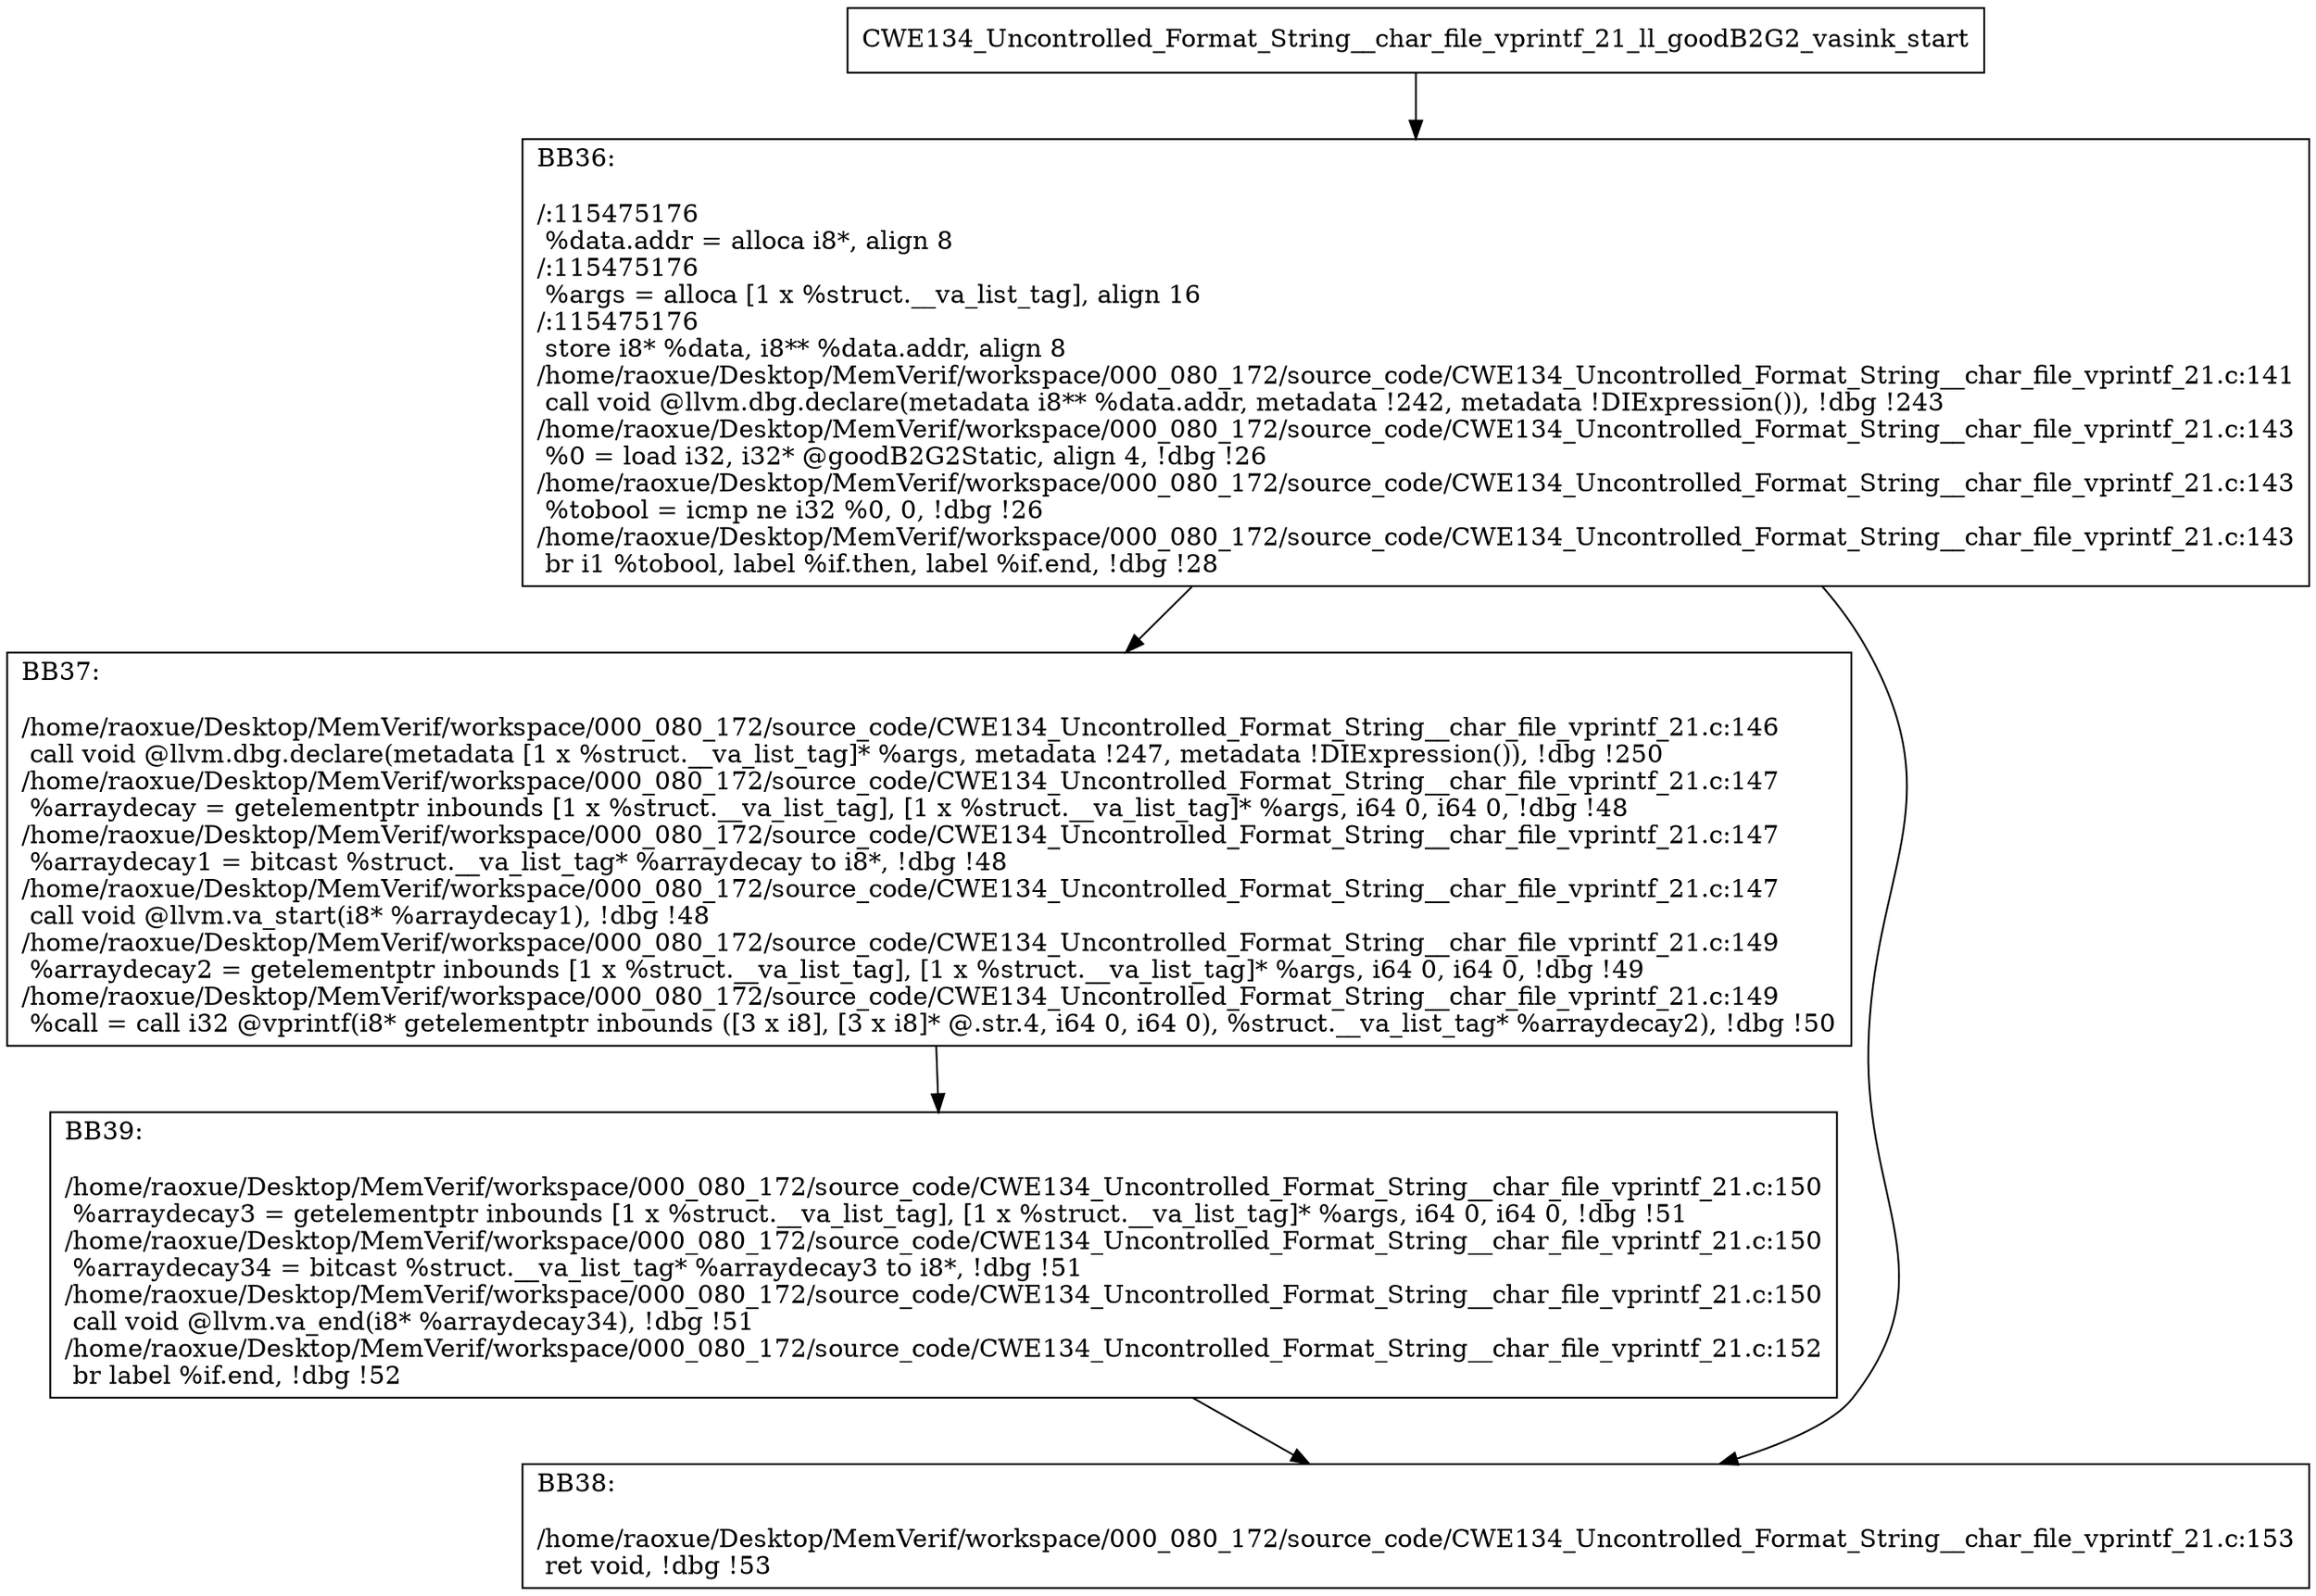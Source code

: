 digraph "CFG for'CWE134_Uncontrolled_Format_String__char_file_vprintf_21_ll_goodB2G2_vasink' function" {
	BBCWE134_Uncontrolled_Format_String__char_file_vprintf_21_ll_goodB2G2_vasink_start[shape=record,label="{CWE134_Uncontrolled_Format_String__char_file_vprintf_21_ll_goodB2G2_vasink_start}"];
	BBCWE134_Uncontrolled_Format_String__char_file_vprintf_21_ll_goodB2G2_vasink_start-> CWE134_Uncontrolled_Format_String__char_file_vprintf_21_ll_goodB2G2_vasinkBB36;
	CWE134_Uncontrolled_Format_String__char_file_vprintf_21_ll_goodB2G2_vasinkBB36 [shape=record, label="{BB36:\l\l/:115475176\l
  %data.addr = alloca i8*, align 8\l
/:115475176\l
  %args = alloca [1 x %struct.__va_list_tag], align 16\l
/:115475176\l
  store i8* %data, i8** %data.addr, align 8\l
/home/raoxue/Desktop/MemVerif/workspace/000_080_172/source_code/CWE134_Uncontrolled_Format_String__char_file_vprintf_21.c:141\l
  call void @llvm.dbg.declare(metadata i8** %data.addr, metadata !242, metadata !DIExpression()), !dbg !243\l
/home/raoxue/Desktop/MemVerif/workspace/000_080_172/source_code/CWE134_Uncontrolled_Format_String__char_file_vprintf_21.c:143\l
  %0 = load i32, i32* @goodB2G2Static, align 4, !dbg !26\l
/home/raoxue/Desktop/MemVerif/workspace/000_080_172/source_code/CWE134_Uncontrolled_Format_String__char_file_vprintf_21.c:143\l
  %tobool = icmp ne i32 %0, 0, !dbg !26\l
/home/raoxue/Desktop/MemVerif/workspace/000_080_172/source_code/CWE134_Uncontrolled_Format_String__char_file_vprintf_21.c:143\l
  br i1 %tobool, label %if.then, label %if.end, !dbg !28\l
}"];
	CWE134_Uncontrolled_Format_String__char_file_vprintf_21_ll_goodB2G2_vasinkBB36-> CWE134_Uncontrolled_Format_String__char_file_vprintf_21_ll_goodB2G2_vasinkBB37;
	CWE134_Uncontrolled_Format_String__char_file_vprintf_21_ll_goodB2G2_vasinkBB36-> CWE134_Uncontrolled_Format_String__char_file_vprintf_21_ll_goodB2G2_vasinkBB38;
	CWE134_Uncontrolled_Format_String__char_file_vprintf_21_ll_goodB2G2_vasinkBB37 [shape=record, label="{BB37:\l\l/home/raoxue/Desktop/MemVerif/workspace/000_080_172/source_code/CWE134_Uncontrolled_Format_String__char_file_vprintf_21.c:146\l
  call void @llvm.dbg.declare(metadata [1 x %struct.__va_list_tag]* %args, metadata !247, metadata !DIExpression()), !dbg !250\l
/home/raoxue/Desktop/MemVerif/workspace/000_080_172/source_code/CWE134_Uncontrolled_Format_String__char_file_vprintf_21.c:147\l
  %arraydecay = getelementptr inbounds [1 x %struct.__va_list_tag], [1 x %struct.__va_list_tag]* %args, i64 0, i64 0, !dbg !48\l
/home/raoxue/Desktop/MemVerif/workspace/000_080_172/source_code/CWE134_Uncontrolled_Format_String__char_file_vprintf_21.c:147\l
  %arraydecay1 = bitcast %struct.__va_list_tag* %arraydecay to i8*, !dbg !48\l
/home/raoxue/Desktop/MemVerif/workspace/000_080_172/source_code/CWE134_Uncontrolled_Format_String__char_file_vprintf_21.c:147\l
  call void @llvm.va_start(i8* %arraydecay1), !dbg !48\l
/home/raoxue/Desktop/MemVerif/workspace/000_080_172/source_code/CWE134_Uncontrolled_Format_String__char_file_vprintf_21.c:149\l
  %arraydecay2 = getelementptr inbounds [1 x %struct.__va_list_tag], [1 x %struct.__va_list_tag]* %args, i64 0, i64 0, !dbg !49\l
/home/raoxue/Desktop/MemVerif/workspace/000_080_172/source_code/CWE134_Uncontrolled_Format_String__char_file_vprintf_21.c:149\l
  %call = call i32 @vprintf(i8* getelementptr inbounds ([3 x i8], [3 x i8]* @.str.4, i64 0, i64 0), %struct.__va_list_tag* %arraydecay2), !dbg !50\l
}"];
	CWE134_Uncontrolled_Format_String__char_file_vprintf_21_ll_goodB2G2_vasinkBB37-> CWE134_Uncontrolled_Format_String__char_file_vprintf_21_ll_goodB2G2_vasinkBB39;
	CWE134_Uncontrolled_Format_String__char_file_vprintf_21_ll_goodB2G2_vasinkBB39 [shape=record, label="{BB39:\l\l/home/raoxue/Desktop/MemVerif/workspace/000_080_172/source_code/CWE134_Uncontrolled_Format_String__char_file_vprintf_21.c:150\l
  %arraydecay3 = getelementptr inbounds [1 x %struct.__va_list_tag], [1 x %struct.__va_list_tag]* %args, i64 0, i64 0, !dbg !51\l
/home/raoxue/Desktop/MemVerif/workspace/000_080_172/source_code/CWE134_Uncontrolled_Format_String__char_file_vprintf_21.c:150\l
  %arraydecay34 = bitcast %struct.__va_list_tag* %arraydecay3 to i8*, !dbg !51\l
/home/raoxue/Desktop/MemVerif/workspace/000_080_172/source_code/CWE134_Uncontrolled_Format_String__char_file_vprintf_21.c:150\l
  call void @llvm.va_end(i8* %arraydecay34), !dbg !51\l
/home/raoxue/Desktop/MemVerif/workspace/000_080_172/source_code/CWE134_Uncontrolled_Format_String__char_file_vprintf_21.c:152\l
  br label %if.end, !dbg !52\l
}"];
	CWE134_Uncontrolled_Format_String__char_file_vprintf_21_ll_goodB2G2_vasinkBB39-> CWE134_Uncontrolled_Format_String__char_file_vprintf_21_ll_goodB2G2_vasinkBB38;
	CWE134_Uncontrolled_Format_String__char_file_vprintf_21_ll_goodB2G2_vasinkBB38 [shape=record, label="{BB38:\l\l/home/raoxue/Desktop/MemVerif/workspace/000_080_172/source_code/CWE134_Uncontrolled_Format_String__char_file_vprintf_21.c:153\l
  ret void, !dbg !53\l
}"];
}
